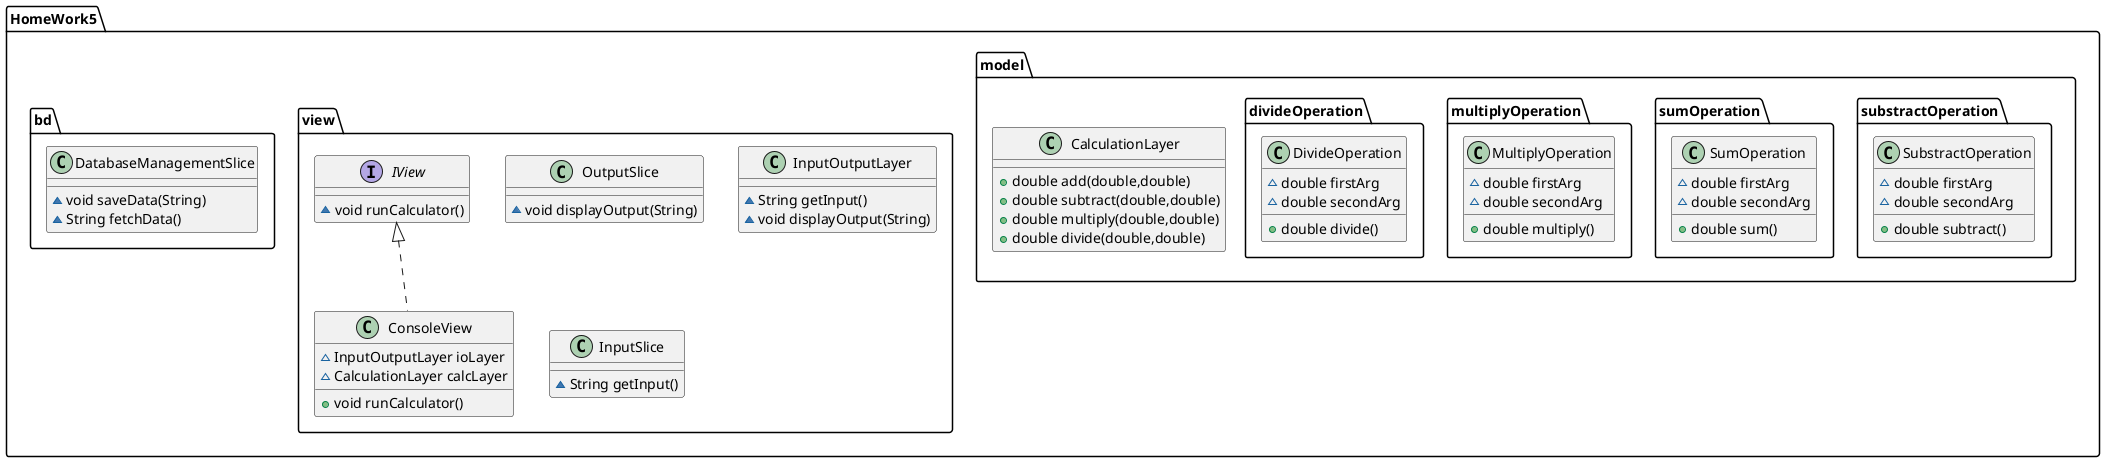 @startuml
' Вычитание - это горизонтальный слой
class HomeWork5.model.substractOperation.SubstractOperation {
~ double firstArg
~ double secondArg
+ double subtract()
}
' Вывод результата на экран
class HomeWork5.view.OutputSlice {
~ void displayOutput(String)
}
class HomeWork5.view.InputOutputLayer {
' Чтение данных от пользователя
~ String getInput()
' Вывод результатов на экран
~ void displayOutput(String)
}
' Сумма - это горизонтальный слой
class HomeWork5.model.sumOperation.SumOperation {
~ double firstArg
~ double secondArg
+ double sum()
}
class HomeWork5.view.ConsoleView {
' В данном классе осуществляется инициализация и запуск программы
~ InputOutputLayer ioLayer
~ CalculationLayer calcLayer
+ void runCalculator()
}
class HomeWork5.bd.DatabaseManagementSlice {
' Реализация сохранения данных в базу данных
~ void saveData(String)
' Реализация извлечения данных из базы данных
~ String fetchData()
}
interface HomeWork5.view.IView {
~ void runCalculator()
}
class HomeWork5.view.InputSlice {
~ String getInput()
}

' Уровень вычислений, каждое действие выполняется отдельным классом
' Это есть вертикальный срез
class HomeWork5.model.CalculationLayer {
' сложение
+ double add(double,double)
' вычитание
+ double subtract(double,double)
' умножение
+ double multiply(double,double)
' деление
+ double divide(double,double)
}
' Умножение - это горизонтальный слой
class HomeWork5.model.multiplyOperation.MultiplyOperation {
~ double firstArg
~ double secondArg
+ double multiply()
}
' Деление - это горизонтальный слой
class HomeWork5.model.divideOperation.DivideOperation {
~ double firstArg
~ double secondArg
+ double divide()
}


HomeWork5.view.IView <|.. HomeWork5.view.ConsoleView
@enduml